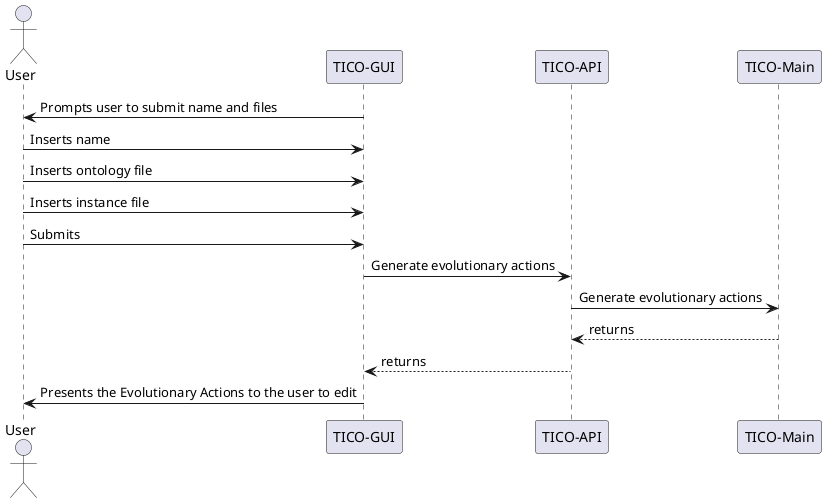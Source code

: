 @startuml
actor User
participant TicoGui as "TICO-GUI"
participant TicoApi as "TICO-API"
participant TicoMain as "TICO-Main"

TicoGui -> User: Prompts user to submit name and files
User -> TicoGui : Inserts name
User -> TicoGui : Inserts ontology file
User -> TicoGui : Inserts instance file
User -> TicoGui: Submits
TicoGui -> TicoApi: Generate evolutionary actions
TicoApi -> TicoMain: Generate evolutionary actions
TicoMain --> TicoApi: returns
TicoApi --> TicoGui: returns
TicoGui -> User: Presents the Evolutionary Actions to the user to edit
@enduml